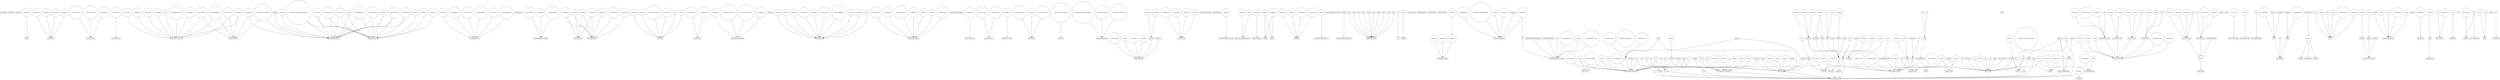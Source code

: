digraph {
	node [shape=box]
	0 [label="английский"]
	node [shape=box]
	1 [label="немецкий"]
	node [shape=box]
	2 [label="арабский"]
	node [shape=box]
	3 [label="фарси"]
	node [shape=circle]
	4 [label="персидский"]
	node [shape=box]
	5 [label="грамотность"]
	node [shape=circle]
	6 [label="переписка"]
	node [shape=circle]
	7 [label="грамотный"]
	node [shape=circle]
	8 [label="объяснить"]
	node [shape=circle]
	9 [label="понимаю"]
	node [shape=box]
	10 [label="внимательность"]
	node [shape=circle]
	11 [label="сосредотачиваться"]
	node [shape=circle]
	12 [label="сосредоточенность"]
	node [shape=circle]
	13 [label="внимательный"]
	node [shape=box]
	14 [label="ответственность"]
	node [shape=circle]
	15 [label="ответственный"]
	node [shape=box]
	16 [label="лидерские качества"]
	node [shape=circle]
	17 [label="руководить"]
	node [shape=circle]
	18 [label="менеджмент"]
	node [shape=circle]
	19 [label="управление"]
	node [shape=circle]
	20 [label="менеджер"]
	node [shape=circle]
	21 [label="глава"]
	node [shape=circle]
	22 [label="принимать решения"]
	node [shape=circle]
	23 [label="руководитель"]
	node [shape=box]
	24 [label="умение убеждать"]
	node [shape=circle]
	25 [label="презентовать"]
	node [shape=circle]
	26 [label="обосновать"]
	node [shape=circle]
	27 [label="умею убеждать"]
	node [shape=circle]
	28 [label="аргументированно"]
	node [shape=box]
	29 [label="коммуникабельность"]
	node [shape=box]
	30 [label="дружелюбность"]
	node [shape=circle]
	31 [label="письменная речь коммуникативные"]
	node [shape=circle]
	32 [label="устная речь"]
	node [shape=circle]
	33 [label="излагать мысли"]
	node [shape=circle]
	34 [label="четкая речь"]
	node [shape=circle]
	35 [label="дикция"]
	node [shape=circle]
	36 [label="коммуникабелен"]
	node [shape=circle]
	37 [label="заводить друзей"]
	node [shape=circle]
	38 [label="общаться"]
	node [shape=circle]
	39 [label="общительность"]
	node [shape=circle]
	40 [label="общительный"]
	node [shape=circle]
	41 [label="позитив"]
	node [shape=circle]
	42 [label="улыбаться"]
	node [shape=circle]
	43 [label="активность"]
	node [shape=circle]
	44 [label="переговоры"]
	node [shape=circle]
	45 [label="публичные выступления"]
	node [shape=box]
	46 [label="организованность"]
	node [shape=circle]
	47 [label="дисциплина"]
	node [shape=circle]
	48 [label="организовывать"]
	node [shape=circle]
	49 [label="самостоятельно"]
	node [shape=circle]
	50 [label="дисциплинирован"]
	node [shape=circle]
	51 [label="планировать"]
	node [shape=circle]
	52 [label="самоорганизацией"]
	node [shape=box]
	53 [label="решительность"]
	node [shape=box]
	54 [label="умение работать в команде"]
	node [shape=circle]
	55 [label="работа команда"]
	node [shape=circle]
	56 [label="коллектив"]
	node [shape=circle]
	57 [label="командная работа"]
	node [shape=box]
	58 [label="пунктуальность"]
	node [shape=box]
	59 [label="исполнительность"]
	node [shape=circle]
	60 [label="заранее"]
	node [shape=circle]
	61 [label="вовремя"]
	node [shape=circle]
	62 [label="исполнение"]
	node [shape=circle]
	63 [label="аккуратность"]
	node [shape=circle]
	64 [label="трудолюбие"]
	node [shape=circle]
	65 [label="трудолюбивый"]
	node [shape=circle]
	66 [label="трудоголик"]
	node [shape=box]
	67 [label="гибкость"]
	node [shape=circle]
	68 [label="уступить"]
	node [shape=circle]
	69 [label="критика"]
	node [shape=circle]
	70 [label="выполнять указания"]
	node [shape=circle]
	71 [label="компромисс"]
	node [shape=circle]
	72 [label="готов"]
	node [shape=circle]
	73 [label="готова"]
	node [shape=box]
	74 [label="креативность"]
	node [shape=circle]
	75 [label="нестандартный"]
	node [shape=circle]
	76 [label="сложные задачи"]
	node [shape=box]
	77 [label="критическое мышление"]
	node [shape=circle]
	78 [label="аналитика"]
	node [shape=circle]
	79 [label="технический склад ума"]
	node [shape=circle]
	80 [label="логическое мышление"]
	node [shape=circle]
	81 [label="аналитический"]
	node [shape=box]
	82 [label="честность"]
	node [shape=box]
	83 [label="обучаемость"]
	node [shape=circle]
	84 [label="изучать"]
	node [shape=circle]
	85 [label="учиться"]
	node [shape=circle]
	86 [label="обучение"]
	node [shape=circle]
	87 [label="саморазвитие"]
	node [shape=circle]
	88 [label="развитие"]
	node [shape=circle]
	89 [label="хорошая память"]
	node [shape=circle]
	90 [label="новую информацию"]
	node [shape=circle]
	91 [label="узнавать"]
	node [shape=circle]
	92 [label="обучаюсь"]
	node [shape=circle]
	93 [label="учусь"]
	node [shape=box]
	94 [label="стрессоустойчивость"]
	node [shape=circle]
	95 [label="большой объем"]
	node [shape=circle]
	96 [label="выдерживать"]
	node [shape=circle]
	97 [label="большим объемом"]
	node [shape=circle]
	98 [label="устойчивость"]
	node [shape=circle]
	99 [label="выдержка"]
	node [shape=circle]
	100 [label="терпеть"]
	node [shape=circle]
	101 [label="стрессоустойчив"]
	node [shape=box]
	102 [label="организаторские навыки"]
	node [shape=box]
	103 [label="многозадачность"]
	node [shape=circle]
	104 [label="одновременно"]
	node [shape=box]
	105 [label="быстрая печать"]
	node [shape=circle]
	106 [label="скорость печати"]
	node [shape=circle]
	107 [label="быстро печатать"]
	node [shape=box]
	108 [label="написание текстов"]
	node [shape=circle]
	109 [label="копирайтиг"]
	node [shape=box]
	110 [label="бухгалтерия"]
	node [shape=circle]
	111 [label="расчет заработный"]
	node [shape=circle]
	112 [label="бухгалтер"]
	node [shape=circle]
	113 [label="расчет налоговых"]
	node [shape=box]
	114 [label="водитель"]
	node [shape=circle]
	115 [label="водительское удостоверение"]
	node [shape=box]
	116 [label="высшее образование"]
	node [shape=circle]
	117 [label="профессиональное образование"]
	node [shape=circle]
	118 [label="завершил обучение"]
	node [shape=circle]
	119 [label="заканчиваешь обучение"]
	node [shape=box]
	120 [label="проектирование"]
	node [shape=circle]
	121 [label="проектировщик"]
	node [shape=circle]
	122 [label="чертёж"]
	node [shape=circle]
	123 [label="конструктор"]
	node [shape=circle]
	124 [label="чертежей"]
	node [shape=box]
	125 [label=AutoCAD]
	node [shape=box]
	126 [label=SketchUp]
	node [shape=circle]
	127 [label="автокад"]
	node [shape=circle]
	128 [label=ArchiCAD]
	node [shape=box]
	129 [label="строительство"]
	node [shape=circle]
	130 [label="строительный"]
	node [shape=circle]
	131 [label="монтажные"]
	node [shape=circle]
	132 [label="ремонтный"]
	node [shape=circle]
	133 [label="монтаж"]
	node [shape=box]
	134 [label="ремонт оборудования"]
	node [shape=box]
	135 [label="документация"]
	node [shape=box]
	136 [label="сопровождение документов"]
	node [shape=circle]
	137 [label="документы"]
	node [shape=box]
	138 [label="юридическое сопровождение"]
	node [shape=circle]
	139 [label="нотариус"]
	node [shape=circle]
	140 [label="право"]
	node [shape=box]
	141 [label="навыки продаж"]
	node [shape=circle]
	142 [label="продажи"]
	node [shape=box]
	143 [label="стрижки"]
	node [shape=box]
	144 [label="бритье"]
	node [shape=circle]
	145 [label="барбер"]
	node [shape=circle]
	146 [label="барбершоп"]
	node [shape=box]
	147 [label="медицина"]
	node [shape=circle]
	148 [label="медсестра"]
	node [shape=circle]
	149 [label="инъекции"]
	node [shape=circle]
	150 [label="медицинский"]
	node [shape=circle]
	151 [label="капельницы"]
	node [shape=box]
	152 [label="звонки"]
	node [shape=circle]
	153 [label="встречи"]
	node [shape=box]
	154 [label="клиентоориентированность"]
	node [shape=circle]
	155 [label="клиент"]
	node [shape=box]
	156 [label="консультирование клиентов"]
	node [shape=box]
	157 [label="развертывание приложений"]
	node [shape=box]
	158 [label=Docker]
	node [shape=box]
	159 [label="сетевые протоколы"]
	node [shape=box]
	160 [label=TCP]
	node [shape=box]
	161 [label=DNS]
	node [shape=box]
	162 [label=IPV4]
	node [shape=box]
	163 [label=UDP]
	node [shape=box]
	164 [label=Telnet]
	node [shape=box]
	165 [label=FTP]
	node [shape=box]
	166 [label=HTTP]
	node [shape=box]
	167 [label=IPV6]
	node [shape=box]
	168 [label=cisco]
	node [shape=box]
	169 [label=NFS]
	node [shape=box]
	170 [label="1С"]
	node [shape=circle]
	171 [label="1C"]
	node [shape=box]
	172 [label="Битрикс"]
	node [shape=circle]
	173 [label=bitrix]
	node [shape=box]
	174 [label="Google Analytics"]
	node [shape=box]
	175 [label="Яндекс.Директ"]
	node [shape=box]
	176 [label="Google AdWords"]
	node [shape=box]
	177 [label="Яндекс.Метрика"]
	node [shape=box]
	178 [label="рекламные сервисы"]
	node [shape=circle]
	179 [label="реклама"]
	node [shape=circle]
	180 [label="рекламный"]
	node [shape=circle]
	181 [label=marketing]
	node [shape=circle]
	182 [label="маркетинг"]
	node [shape=box]
	183 [label="высшая математика"]
	node [shape=circle]
	184 [label="комбинаторика"]
	node [shape=circle]
	185 [label="линейное программирование"]
	node [shape=circle]
	186 [label="алгебра"]
	node [shape=circle]
	187 [label="математика"]
	node [shape=box]
	188 [label="статистика"]
	node [shape=box]
	189 [label="информационные системы"]
	node [shape=box]
	190 [label="информационная безопасность"]
	node [shape=box]
	191 [label="защита информации"]
	node [shape=circle]
	192 [label="ПК"]
	node [shape=circle]
	193 [label="компьютерные сети"]
	node [shape=circle]
	194 [label=IT]
	node [shape=circle]
	195 [label="сервера"]
	node [shape=circle]
	196 [label="компьютерные системы"]
	node [shape=circle]
	197 [label="информатика"]
	node [shape=box]
	198 [label="Машинное обучение"]
	node [shape=box]
	199 [label="Data Science"]
	node [shape=circle]
	200 [label="анализ данных"]
	node [shape=circle]
	201 [label=kaggle]
	node [shape=circle]
	202 [label="обработка данных"]
	node [shape=circle]
	203 [label=scientist]
	node [shape=box]
	204 [label="ООП"]
	node [shape=box]
	205 [label="Microsoft Office"]
	node [shape=circle]
	206 [label=Microsoft]
	node [shape=circle]
	207 [label="MS Office"]
	node [shape=circle]
	208 [label=Office]
	node [shape=box]
	209 [label="Microsoft PowerPoint"]
	node [shape=box]
	210 [label="Microsoft Outlook"]
	node [shape=box]
	211 [label="Microsoft Excel"]
	node [shape=box]
	212 [label="Microsoft Word"]
	node [shape=circle]
	213 [label="майкрософт офис"]
	node [shape=circle]
	214 [label="майкрософт"]
	node [shape=circle]
	215 [label="MS word"]
	node [shape=circle]
	216 [label=Word]
	node [shape=circle]
	217 [label="ворд"]
	node [shape=circle]
	218 [label="ms excel"]
	node [shape=circle]
	219 [label="эксель"]
	node [shape=circle]
	220 [label=Excel]
	node [shape=circle]
	221 [label="power point"]
	node [shape=circle]
	222 [label="MS Power point"]
	node [shape=circle]
	223 [label=powerpoint]
	node [shape=circle]
	224 [label="пп"]
	node [shape=circle]
	225 [label=Outlook]
	node [shape=circle]
	226 [label="MS Outlook"]
	node [shape=box]
	227 [label="пакет Adobe"]
	node [shape=circle]
	228 [label=Adobe]
	node [shape=box]
	229 [label="Adobe Photoshop"]
	node [shape=box]
	230 [label="Adobe Illustrator"]
	node [shape=box]
	231 [label="Adobe After Effect"]
	node [shape=circle]
	232 [label=Photoshop]
	node [shape=circle]
	233 [label="фотошоп"]
	node [shape=circle]
	234 [label="Adobe Ps"]
	node [shape=circle]
	235 [label=Ps]
	node [shape=circle]
	236 [label=Ai]
	node [shape=circle]
	237 [label="иллюстратор"]
	node [shape=circle]
	238 [label=Illustrator]
	node [shape=box]
	239 [label=Figma]
	node [shape=box]
	240 [label=SASS]
	node [shape=box]
	241 [label="Root Cause анализ"]
	node [shape=circle]
	242 [label="root cause"]
	node [shape=box]
	243 [label="принципы SMART"]
	node [shape=circle]
	244 [label=SMART]
	node [shape=box]
	245 [label="дизайн сайтов"]
	node [shape=box]
	246 [label="верстка сайтов"]
	node [shape=circle]
	247 [label="вёрстка"]
	node [shape=circle]
	248 [label="парсинг"]
	node [shape=box]
	249 [label="СЕО продвижение"]
	node [shape=circle]
	250 [label=ceo]
	node [shape=box]
	251 [label="базы данных"]
	node [shape=box]
	252 [label=SQL]
	node [shape=circle]
	253 [label="БД"]
	node [shape=circle]
	254 [label="реляционный"]
	node [shape=box]
	255 [label=MySQL]
	node [shape=box]
	256 [label=PostgreSQL]
	node [shape=box]
	257 [label=NoSQL]
	node [shape=box]
	258 [label=MongoDB]
	node [shape=circle]
	259 [label="нереляционный"]
	node [shape=box]
	260 [label="Big data"]
	node [shape=box]
	261 [label="Apache Spark"]
	node [shape=box]
	262 [label=Hadoop]
	node [shape=circle]
	263 [label=Apache]
	node [shape=box]
	264 [label="Apache Maven"]
	node [shape=box]
	265 [label=git]
	node [shape=circle]
	266 [label="гит"]
	node [shape=circle]
	267 [label=GitHub]
	node [shape=circle]
	268 [label=Git]
	node [shape=circle]
	269 [label=GitLab]
	node [shape=circle]
	270 [label="контроль версий"]
	node [shape=circle]
	271 [label=bitbucket]
	node [shape=box]
	272 [label="математические пакеты"]
	node [shape=box]
	273 [label=MATLAB]
	node [shape=box]
	274 [label=mathcad]
	node [shape=box]
	275 [label=Wolfram]
	node [shape=circle]
	276 [label="маткад"]
	node [shape=circle]
	277 [label="матлаб"]
	node [shape=box]
	278 [label="научная деятельность"]
	node [shape=box]
	279 [label=LaTeX]
	node [shape=circle]
	280 [label="доклад"]
	node [shape=circle]
	281 [label="статьи"]
	node [shape=circle]
	282 [label="конференция"]
	node [shape=circle]
	283 [label="статей"]
	node [shape=box]
	284 [label=Desktop]
	node [shape=box]
	285 [label=Delphi]
	node [shape=box]
	286 [label="программирование"]
	node [shape=box]
	287 [label=JavaScript]
	node [shape=box]
	288 [label=Golang]
	node [shape=box]
	289 [label="C++"]
	node [shape=box]
	290 [label=Java]
	node [shape=box]
	291 [label="R (programming language)"]
	node [shape=box]
	292 [label=TypeScript]
	node [shape=box]
	293 [label=Scala]
	node [shape=box]
	294 [label=Python]
	node [shape=box]
	295 [label=D]
	node [shape=circle]
	296 [label="С++"]
	node [shape=circle]
	297 [label=Matplolib]
	node [shape=box]
	298 [label="Open CV"]
	node [shape=box]
	299 [label="мобильная разработка"]
	node [shape=box]
	300 [label="разработка сайтов"]
	node [shape=box]
	301 [label=Spring]
	node [shape=circle]
	302 [label=pascal]
	node [shape=circle]
	303 [label=rcpp]
	node [shape=circle]
	304 [label=C]
	node [shape=circle]
	305 [label="си"]
	node [shape=circle]
	306 [label=cpp]
	node [shape=circle]
	307 [label=tidyverse]
	node [shape=circle]
	308 [label=Rstudio]
	node [shape=circle]
	309 [label="R Shiny"]
	node [shape=circle]
	310 [label=RPubs]
	node [shape=circle]
	311 [label=ggvis]
	node [shape=circle]
	312 [label=R]
	node [shape=circle]
	313 [label=ggplot]
	node [shape=circle]
	314 [label="data.table"]
	node [shape=circle]
	315 [label=caret]
	node [shape=circle]
	316 [label=h2o]
	node [shape=box]
	317 [label=plotly]
	node [shape=circle]
	318 [label=OCR]
	node [shape=circle]
	319 [label="распознавание"]
	node [shape=box]
	320 [label=".NET"]
	node [shape=box]
	321 [label=".NET Framework"]
	node [shape=box]
	322 [label=".NET Core"]
	node [shape=box]
	323 [label="ASP.NET"]
	node [shape=circle]
	324 [label="ML.NET"]
	node [shape=circle]
	325 [label=".net"]
	node [shape=circle]
	326 [label="дотнет"]
	node [shape=circle]
	327 [label="F#"]
	node [shape=circle]
	328 [label=VB]
	node [shape=circle]
	329 [label="C#"]
	node [shape=box]
	330 [label=LINQ]
	node [shape=box]
	331 [label="Windows Forms"]
	node [shape=circle]
	332 [label=Winforms]
	node [shape=circle]
	333 [label=WPF]
	node [shape=circle]
	334 [label="Windows Presentation Foundation"]
	node [shape=box]
	335 [label="тестирование кода"]
	node [shape=circle]
	336 [label=NUnit]
	node [shape=circle]
	337 [label="тестирование"]
	node [shape=circle]
	338 [label="тесты"]
	node [shape=box]
	339 [label="чистый код"]
	node [shape=circle]
	340 [label="рефакторинг"]
	node [shape=box]
	341 [label="разработка игр"]
	node [shape=box]
	342 [label=Unity]
	node [shape=circle]
	343 [label=unity3d]
	node [shape=circle]
	344 [label=js]
	node [shape=box]
	345 [label=ReactNative]
	node [shape=box]
	346 [label=React]
	node [shape=circle]
	347 [label=ReactJS]
	node [shape=box]
	348 [label=VueJS]
	node [shape=box]
	349 [label=Redux]
	node [shape=box]
	350 [label=Angular]
	node [shape=circle]
	351 [label=AngularJS]
	node [shape=circle]
	352 [label=vue]
	node [shape=circle]
	353 [label="vue.js"]
	node [shape=box]
	354 [label=jQuery]
	node [shape=box]
	355 [label=Backend]
	node [shape=box]
	356 [label=PHP]
	node [shape=circle]
	357 [label=PHP7]
	node [shape=box]
	358 [label=Laravel]
	node [shape=circle]
	359 [label=go]
	node [shape=circle]
	360 [label=Spyder]
	node [shape=circle]
	361 [label=PyCharm]
	node [shape=box]
	362 [label=Pandas]
	node [shape=box]
	363 [label=Numpy]
	node [shape=box]
	364 [label="Scikit-learn"]
	node [shape=circle]
	365 [label=sklearn]
	node [shape=box]
	366 [label=PyTorch]
	node [shape=box]
	367 [label=Keras]
	node [shape=box]
	368 [label=Tensorflow]
	node [shape=box]
	369 [label=NLP]
	node [shape=box]
	370 [label=Gensim]
	node [shape=box]
	371 [label=NLTK]
	node [shape=circle]
	372 [label="обработка естественного"]
	node [shape=circle]
	373 [label="обработка текста"]
	node [shape=circle]
	374 [label="обработка языка"]
	node [shape=box]
	375 [label=Frontend]
	node [shape=box]
	376 [label=FullStack]
	node [shape=circle]
	377 [label="full-stack"]
	node [shape=circle]
	378 [label="full stack"]
	node [shape=circle]
	379 [label=fullstack]
	node [shape=box]
	380 [label="дизайн"]
	node [shape=circle]
	381 [label="верстка сайтов"]
	node [shape=box]
	382 [label=CSS]
	node [shape=box]
	383 [label=XML]
	node [shape=box]
	384 [label=HTML]
	node [shape=circle]
	385 [label=HTML5]
	node [shape=circle]
	386 [label=CSS3]
	node [shape=box]
	387 [label=Bootstrap]
	node [shape=circle]
	388 [label="фротенд"]
	node [shape=circle]
	389 [label="фронтенд"]
	node [shape=circle]
	390 [label="фронт-энд"]
	node [shape=circle]
	391 [label="бекенд"]
	node [shape=circle]
	392 [label="бэк-энд"]
	node [shape=circle]
	393 [label=Markdown]
	node [shape=box]
	394 [label="Ruby on Rails"]
	node [shape=circle]
	395 [label=ruby]
	node [shape=circle]
	396 [label="Ruby rails"]
	node [shape=box]
	397 [label=Flask]
	node [shape=box]
	398 [label=Django]
	node [shape=circle]
	399 [label=Jango]
	node [shape=box]
	400 [label=Developing]
	node [shape=circle]
	401 [label=developer]
	node [shape=circle]
	402 [label="примеры сайтов"]
	node [shape=circle]
	403 [label="создание сайтов"]
	node [shape=circle]
	404 [label=wordpress]
	node [shape=box]
	405 [label="оптимизация сайтов"]
	node [shape=circle]
	406 [label=SEO]
	node [shape=box]
	407 [label="web-интерфейсы"]
	node [shape=box]
	408 [label="UI/UX"]
	node [shape=circle]
	409 [label=UX]
	node [shape=circle]
	410 [label=UI]
	node [shape=box]
	411 [label=CorelDRAW]
	node [shape=circle]
	412 [label=Corel]
	node [shape=box]
	413 [label=QA]
	node [shape=box]
	414 [label=Windows]
	node [shape=box]
	415 [label=Linux]
	node [shape=box]
	416 [label=UNIX]
	node [shape=circle]
	417 [label=Ubuntu]
	node [shape=circle]
	418 [label=bash]
	node [shape=box]
	419 [label=Apple]
	node [shape=circle]
	420 [label="Apple OS X"]
	node [shape=circle]
	421 [label="Mac OS X"]
	node [shape=box]
	422 [label=Swift]
	node [shape=circle]
	423 [label=iOS]
	node [shape=box]
	424 [label=Android]
	node [shape=box]
	425 [label=Xamarin]
	node [shape=box]
	426 [label=Kotlin]
	node [shape=box]
	427 [label="Visual Studio"]
	node [shape=circle]
	428 [label=VS]
	node [shape=box]
	429 [label="Internet Explorer"]
	node [shape=circle]
	430 [label=IE]
	node [shape=circle]
	431 [label="MS Windows"]
	4 -> 3 [constraint=true]
	6 -> 5 [constraint=true]
	7 -> 5 [constraint=true]
	8 -> 5 [constraint=true]
	9 -> 5 [constraint=true]
	11 -> 10 [constraint=true]
	12 -> 10 [constraint=true]
	13 -> 10 [constraint=true]
	15 -> 14 [constraint=true]
	17 -> 16 [constraint=true]
	18 -> 16 [constraint=true]
	19 -> 16 [constraint=true]
	20 -> 16 [constraint=true]
	21 -> 16 [constraint=true]
	22 -> 16 [constraint=true]
	23 -> 16 [constraint=true]
	25 -> 16 [constraint=true]
	25 -> 24 [constraint=true]
	26 -> 16 [constraint=true]
	26 -> 24 [constraint=true]
	27 -> 16 [constraint=true]
	27 -> 24 [constraint=true]
	28 -> 16 [constraint=true]
	28 -> 24 [constraint=true]
	31 -> 29 [constraint=true]
	31 -> 30 [constraint=true]
	32 -> 29 [constraint=true]
	32 -> 30 [constraint=true]
	33 -> 29 [constraint=true]
	33 -> 30 [constraint=true]
	34 -> 29 [constraint=true]
	34 -> 30 [constraint=true]
	35 -> 29 [constraint=true]
	35 -> 30 [constraint=true]
	36 -> 29 [constraint=true]
	36 -> 30 [constraint=true]
	37 -> 29 [constraint=true]
	37 -> 30 [constraint=true]
	38 -> 29 [constraint=true]
	38 -> 30 [constraint=true]
	39 -> 29 [constraint=true]
	39 -> 30 [constraint=true]
	40 -> 29 [constraint=true]
	40 -> 30 [constraint=true]
	41 -> 30 [constraint=true]
	42 -> 30 [constraint=true]
	43 -> 30 [constraint=true]
	44 -> 24 [constraint=true]
	44 -> 29 [constraint=true]
	45 -> 24 [constraint=true]
	45 -> 29 [constraint=true]
	47 -> 46 [constraint=true]
	48 -> 46 [constraint=true]
	49 -> 46 [constraint=true]
	50 -> 46 [constraint=true]
	51 -> 46 [constraint=true]
	52 -> 46 [constraint=true]
	55 -> 54 [constraint=true]
	56 -> 54 [constraint=true]
	57 -> 54 [constraint=true]
	60 -> 58 [constraint=true]
	60 -> 59 [constraint=true]
	61 -> 58 [constraint=true]
	61 -> 59 [constraint=true]
	62 -> 58 [constraint=true]
	62 -> 59 [constraint=true]
	63 -> 58 [constraint=true]
	63 -> 59 [constraint=true]
	64 -> 59 [constraint=true]
	65 -> 59 [constraint=true]
	66 -> 59 [constraint=true]
	68 -> 67 [constraint=true]
	69 -> 67 [constraint=true]
	70 -> 67 [constraint=true]
	71 -> 67 [constraint=true]
	72 -> 67 [constraint=true]
	73 -> 67 [constraint=true]
	75 -> 74 [constraint=true]
	76 -> 74 [constraint=true]
	78 -> 77 [constraint=true]
	79 -> 77 [constraint=true]
	80 -> 77 [constraint=true]
	81 -> 77 [constraint=true]
	84 -> 83 [constraint=true]
	85 -> 83 [constraint=true]
	86 -> 83 [constraint=true]
	87 -> 83 [constraint=true]
	88 -> 83 [constraint=true]
	89 -> 83 [constraint=true]
	90 -> 83 [constraint=true]
	91 -> 83 [constraint=true]
	92 -> 83 [constraint=true]
	93 -> 83 [constraint=true]
	95 -> 94 [constraint=true]
	96 -> 94 [constraint=true]
	97 -> 94 [constraint=true]
	98 -> 94 [constraint=true]
	99 -> 94 [constraint=true]
	100 -> 94 [constraint=true]
	101 -> 94 [constraint=true]
	104 -> 103 [constraint=true]
	106 -> 105 [constraint=true]
	107 -> 105 [constraint=true]
	109 -> 108 [constraint=true]
	111 -> 110 [constraint=true]
	112 -> 110 [constraint=true]
	113 -> 110 [constraint=true]
	115 -> 114 [constraint=true]
	117 -> 116 [constraint=true]
	118 -> 116 [constraint=true]
	119 -> 116 [constraint=true]
	121 -> 120 [constraint=true]
	122 -> 120 [constraint=true]
	123 -> 120 [constraint=true]
	124 -> 120 [constraint=true]
	125 -> 120 [constraint=true]
	126 -> 120 [constraint=true]
	127 -> 125 [constraint=true]
	128 -> 125 [constraint=true]
	130 -> 129 [constraint=true]
	131 -> 129 [constraint=true]
	132 -> 129 [constraint=true]
	133 -> 129 [constraint=true]
	137 -> 136 [constraint=true]
	139 -> 138 [constraint=true]
	140 -> 138 [constraint=true]
	142 -> 141 [constraint=true]
	145 -> 143 [constraint=true]
	145 -> 144 [constraint=true]
	146 -> 143 [constraint=true]
	146 -> 144 [constraint=true]
	148 -> 147 [constraint=true]
	149 -> 147 [constraint=true]
	150 -> 147 [constraint=true]
	151 -> 147 [constraint=true]
	152 -> 29 [constraint=true]
	153 -> 29 [constraint=true]
	155 -> 154 [constraint=true]
	158 -> 157 [constraint=true]
	160 -> 159 [constraint=true]
	161 -> 159 [constraint=true]
	162 -> 159 [constraint=true]
	163 -> 159 [constraint=true]
	164 -> 159 [constraint=true]
	165 -> 159 [constraint=true]
	166 -> 159 [constraint=true]
	167 -> 159 [constraint=true]
	168 -> 159 [constraint=true]
	169 -> 159 [constraint=true]
	171 -> 170 [constraint=true]
	173 -> 172 [constraint=true]
	179 -> 178 [constraint=true]
	180 -> 178 [constraint=true]
	181 -> 178 [constraint=true]
	182 -> 181 [constraint=true]
	184 -> 183 [constraint=true]
	185 -> 183 [constraint=true]
	186 -> 183 [constraint=true]
	187 -> 183 [constraint=true]
	188 -> 183 [constraint=true]
	190 -> 189 [constraint=true]
	191 -> 189 [constraint=true]
	192 -> 189 [constraint=true]
	193 -> 189 [constraint=true]
	194 -> 189 [constraint=true]
	195 -> 189 [constraint=true]
	196 -> 189 [constraint=true]
	197 -> 194 [constraint=true]
	197 -> 183 [constraint=true]
	200 -> 198 [constraint=true]
	200 -> 199 [constraint=true]
	201 -> 198 [constraint=true]
	201 -> 199 [constraint=true]
	202 -> 198 [constraint=true]
	202 -> 199 [constraint=true]
	203 -> 198 [constraint=true]
	203 -> 199 [constraint=true]
	206 -> 205 [constraint=true]
	207 -> 205 [constraint=true]
	208 -> 205 [constraint=true]
	209 -> 205 [constraint=true]
	210 -> 205 [constraint=true]
	211 -> 205 [constraint=true]
	212 -> 205 [constraint=true]
	213 -> 205 [constraint=true]
	214 -> 205 [constraint=true]
	215 -> 212 [constraint=true]
	216 -> 212 [constraint=true]
	217 -> 212 [constraint=true]
	218 -> 211 [constraint=true]
	219 -> 211 [constraint=true]
	220 -> 211 [constraint=true]
	221 -> 209 [constraint=true]
	222 -> 209 [constraint=true]
	223 -> 209 [constraint=true]
	224 -> 209 [constraint=true]
	225 -> 210 [constraint=true]
	226 -> 210 [constraint=true]
	228 -> 227 [constraint=true]
	229 -> 228 [constraint=true]
	230 -> 228 [constraint=true]
	231 -> 228 [constraint=true]
	232 -> 229 [constraint=true]
	233 -> 229 [constraint=true]
	234 -> 229 [constraint=true]
	235 -> 229 [constraint=true]
	236 -> 230 [constraint=true]
	237 -> 230 [constraint=true]
	238 -> 230 [constraint=true]
	242 -> 241 [constraint=true]
	244 -> 243 [constraint=true]
	247 -> 245 [constraint=true]
	247 -> 246 [constraint=true]
	248 -> 245 [constraint=true]
	248 -> 246 [constraint=true]
	250 -> 249 [constraint=true]
	252 -> 251 [constraint=true]
	253 -> 251 [constraint=true]
	254 -> 252 [constraint=true]
	255 -> 252 [constraint=true]
	256 -> 252 [constraint=true]
	257 -> 251 [constraint=true]
	258 -> 257 [constraint=true]
	259 -> 257 [constraint=true]
	263 -> 260 [constraint=true]
	263 -> 261 [constraint=true]
	263 -> 262 [constraint=true]
	264 -> 263 [constraint=true]
	266 -> 265 [constraint=true]
	267 -> 265 [constraint=true]
	268 -> 265 [constraint=true]
	269 -> 265 [constraint=true]
	270 -> 265 [constraint=true]
	271 -> 265 [constraint=true]
	273 -> 272 [constraint=true]
	274 -> 272 [constraint=true]
	275 -> 272 [constraint=true]
	276 -> 274 [constraint=true]
	277 -> 273 [constraint=true]
	279 -> 278 [constraint=true]
	280 -> 278 [constraint=true]
	281 -> 278 [constraint=true]
	282 -> 278 [constraint=true]
	283 -> 278 [constraint=true]
	285 -> 284 [constraint=true]
	287 -> 286 [constraint=true]
	288 -> 286 [constraint=true]
	289 -> 286 [constraint=true]
	290 -> 286 [constraint=true]
	291 -> 286 [constraint=true]
	292 -> 286 [constraint=true]
	293 -> 286 [constraint=true]
	294 -> 286 [constraint=true]
	295 -> 286 [constraint=true]
	296 -> 289 [constraint=true]
	297 -> 294 [constraint=true]
	298 -> 198 [constraint=true]
	299 -> 286 [constraint=true]
	301 -> 290 [constraint=true]
	302 -> 285 [constraint=true]
	302 -> 286 [constraint=true]
	303 -> 289 [constraint=true]
	304 -> 289 [constraint=true]
	305 -> 289 [constraint=true]
	306 -> 289 [constraint=true]
	307 -> 291 [constraint=true]
	308 -> 291 [constraint=true]
	309 -> 291 [constraint=true]
	310 -> 291 [constraint=true]
	311 -> 291 [constraint=true]
	312 -> 291 [constraint=true]
	313 -> 291 [constraint=true]
	314 -> 291 [constraint=true]
	315 -> 291 [constraint=true]
	315 -> 198 [constraint=true]
	316 -> 291 [constraint=true]
	316 -> 198 [constraint=true]
	318 -> 198 [constraint=true]
	319 -> 198 [constraint=true]
	321 -> 320 [constraint=true]
	322 -> 320 [constraint=true]
	323 -> 320 [constraint=true]
	323 -> 300 [constraint=true]
	324 -> 320 [constraint=true]
	324 -> 198 [constraint=true]
	325 -> 320 [constraint=true]
	326 -> 320 [constraint=true]
	327 -> 320 [constraint=true]
	328 -> 320 [constraint=true]
	329 -> 320 [constraint=true]
	330 -> 320 [constraint=true]
	331 -> 320 [constraint=true]
	331 -> 284 [constraint=true]
	332 -> 331 [constraint=true]
	333 -> 320 [constraint=true]
	333 -> 284 [constraint=true]
	334 -> 333 [constraint=true]
	336 -> 335 [constraint=true]
	336 -> 320 [constraint=true]
	337 -> 335 [constraint=true]
	338 -> 335 [constraint=true]
	340 -> 339 [constraint=true]
	342 -> 341 [constraint=true]
	343 -> 342 [constraint=true]
	344 -> 287 [constraint=true]
	344 -> 292 [constraint=true]
	344 -> 300 [constraint=true]
	345 -> 344 [constraint=true]
	346 -> 344 [constraint=true]
	347 -> 346 [constraint=true]
	347 -> 345 [constraint=true]
	348 -> 344 [constraint=true]
	349 -> 344 [constraint=true]
	350 -> 344 [constraint=true]
	351 -> 350 [constraint=true]
	352 -> 348 [constraint=true]
	353 -> 348 [constraint=true]
	354 -> 344 [constraint=true]
	356 -> 286 [constraint=true]
	356 -> 355 [constraint=true]
	357 -> 356 [constraint=true]
	358 -> 356 [constraint=true]
	359 -> 288 [constraint=true]
	360 -> 294 [constraint=true]
	361 -> 294 [constraint=true]
	362 -> 294 [constraint=true]
	363 -> 294 [constraint=true]
	364 -> 198 [constraint=true]
	364 -> 294 [constraint=true]
	365 -> 364 [constraint=true]
	366 -> 198 [constraint=true]
	366 -> 294 [constraint=true]
	367 -> 198 [constraint=true]
	367 -> 294 [constraint=true]
	368 -> 198 [constraint=true]
	368 -> 294 [constraint=true]
	369 -> 198 [constraint=true]
	370 -> 369 [constraint=true]
	370 -> 294 [constraint=true]
	371 -> 369 [constraint=true]
	371 -> 294 [constraint=true]
	372 -> 369 [constraint=true]
	373 -> 369 [constraint=true]
	374 -> 369 [constraint=true]
	375 -> 300 [constraint=true]
	376 -> 375 [constraint=true]
	376 -> 355 [constraint=true]
	377 -> 376 [constraint=true]
	378 -> 376 [constraint=true]
	379 -> 376 [constraint=true]
	381 -> 380 [constraint=true]
	382 -> 300 [constraint=true]
	382 -> 246 [constraint=true]
	383 -> 300 [constraint=true]
	383 -> 246 [constraint=true]
	384 -> 300 [constraint=true]
	384 -> 246 [constraint=true]
	385 -> 384 [constraint=true]
	386 -> 382 [constraint=true]
	387 -> 382 [constraint=true]
	388 -> 375 [constraint=true]
	389 -> 375 [constraint=true]
	390 -> 375 [constraint=true]
	391 -> 355 [constraint=true]
	392 -> 355 [constraint=true]
	393 -> 384 [constraint=true]
	395 -> 394 [constraint=true]
	396 -> 394 [constraint=true]
	397 -> 294 [constraint=true]
	398 -> 294 [constraint=true]
	398 -> 355 [constraint=true]
	399 -> 398 [constraint=true]
	401 -> 400 [constraint=true]
	401 -> 286 [constraint=true]
	402 -> 300 [constraint=true]
	403 -> 300 [constraint=true]
	404 -> 300 [constraint=true]
	405 -> 300 [constraint=true]
	406 -> 405 [constraint=true]
	407 -> 380 [constraint=true]
	407 -> 300 [constraint=true]
	408 -> 407 [constraint=true]
	409 -> 408 [constraint=true]
	410 -> 408 [constraint=true]
	412 -> 411 [constraint=true]
	417 -> 415 [constraint=true]
	418 -> 415 [constraint=true]
	420 -> 419 [constraint=true]
	421 -> 419 [constraint=true]
	422 -> 419 [constraint=true]
	422 -> 286 [constraint=true]
	423 -> 419 [constraint=true]
	423 -> 299 [constraint=true]
	424 -> 299 [constraint=true]
	425 -> 320 [constraint=true]
	425 -> 423 [constraint=true]
	425 -> 424 [constraint=true]
	426 -> 424 [constraint=true]
	428 -> 427 [constraint=true]
	430 -> 429 [constraint=true]
	430 -> 414 [constraint=true]
	431 -> 414 [constraint=true]
}
